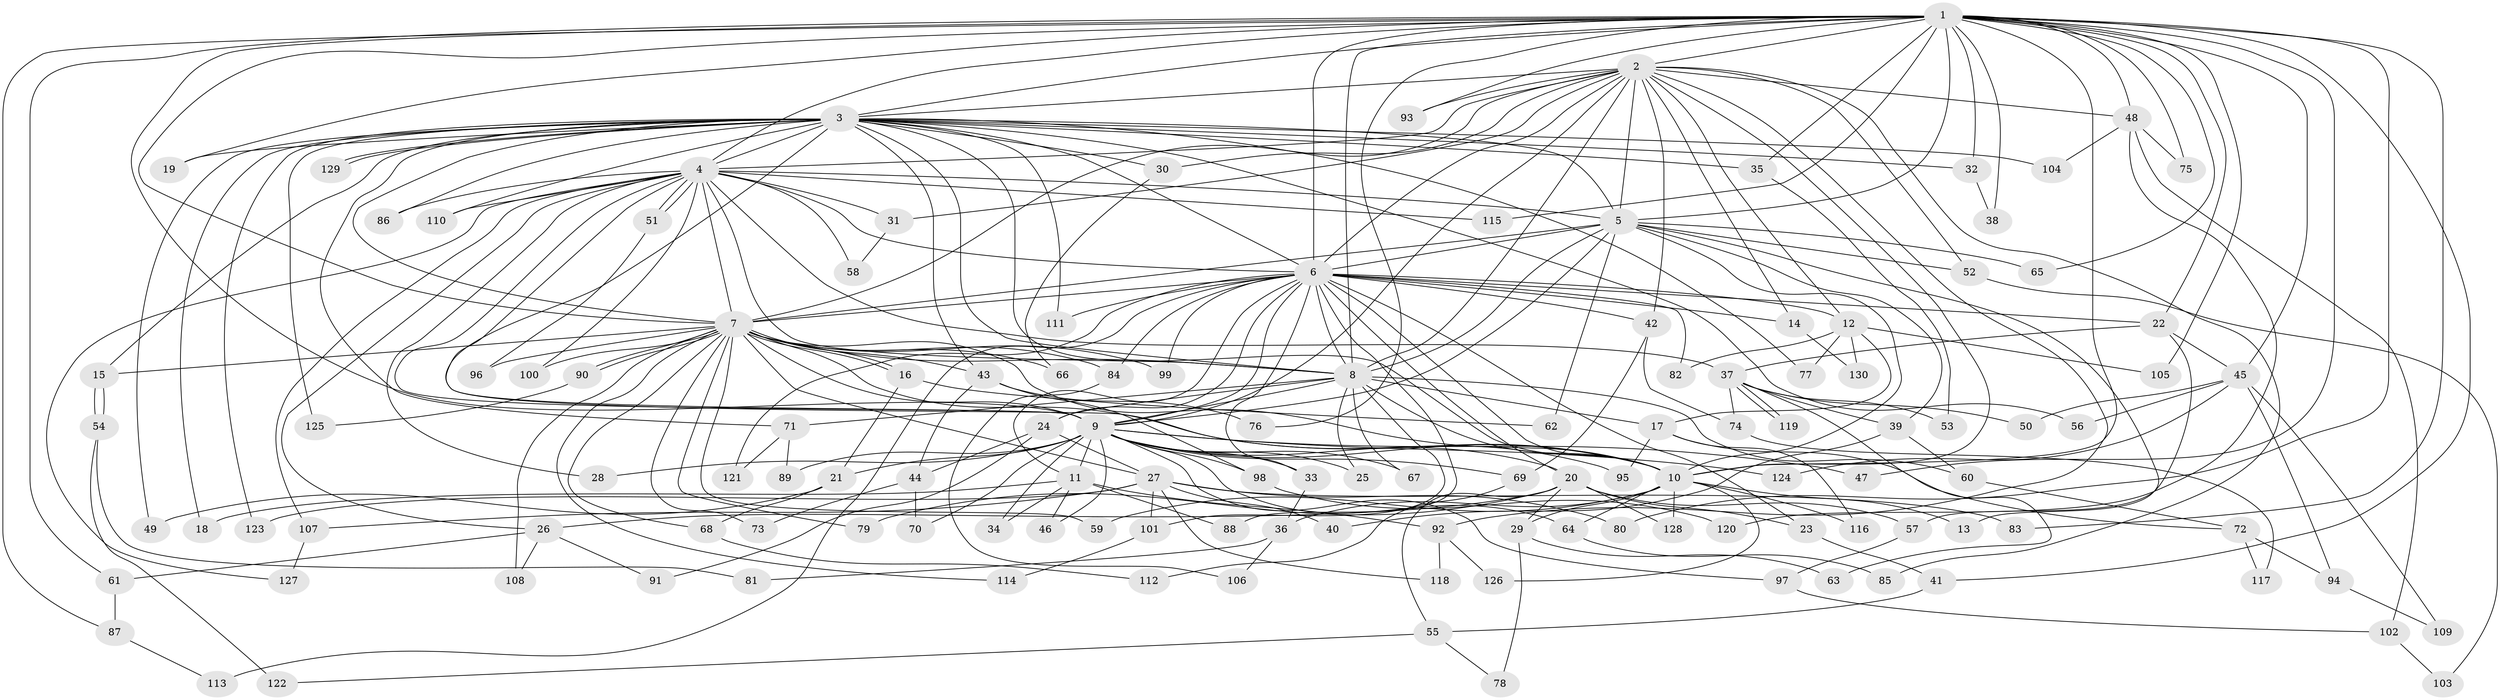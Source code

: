 // coarse degree distribution, {1: 0.25, 2: 0.5192307692307693, 3: 0.07692307692307693, 28: 0.019230769230769232, 18: 0.019230769230769232, 4: 0.057692307692307696, 5: 0.019230769230769232, 25: 0.019230769230769232, 13: 0.019230769230769232}
// Generated by graph-tools (version 1.1) at 2025/47/03/04/25 21:47:52]
// undirected, 130 vertices, 285 edges
graph export_dot {
graph [start="1"]
  node [color=gray90,style=filled];
  1;
  2;
  3;
  4;
  5;
  6;
  7;
  8;
  9;
  10;
  11;
  12;
  13;
  14;
  15;
  16;
  17;
  18;
  19;
  20;
  21;
  22;
  23;
  24;
  25;
  26;
  27;
  28;
  29;
  30;
  31;
  32;
  33;
  34;
  35;
  36;
  37;
  38;
  39;
  40;
  41;
  42;
  43;
  44;
  45;
  46;
  47;
  48;
  49;
  50;
  51;
  52;
  53;
  54;
  55;
  56;
  57;
  58;
  59;
  60;
  61;
  62;
  63;
  64;
  65;
  66;
  67;
  68;
  69;
  70;
  71;
  72;
  73;
  74;
  75;
  76;
  77;
  78;
  79;
  80;
  81;
  82;
  83;
  84;
  85;
  86;
  87;
  88;
  89;
  90;
  91;
  92;
  93;
  94;
  95;
  96;
  97;
  98;
  99;
  100;
  101;
  102;
  103;
  104;
  105;
  106;
  107;
  108;
  109;
  110;
  111;
  112;
  113;
  114;
  115;
  116;
  117;
  118;
  119;
  120;
  121;
  122;
  123;
  124;
  125;
  126;
  127;
  128;
  129;
  130;
  1 -- 2;
  1 -- 3;
  1 -- 4;
  1 -- 5;
  1 -- 6;
  1 -- 7;
  1 -- 8;
  1 -- 9;
  1 -- 10;
  1 -- 19;
  1 -- 22;
  1 -- 32;
  1 -- 35;
  1 -- 38;
  1 -- 41;
  1 -- 45;
  1 -- 47;
  1 -- 48;
  1 -- 61;
  1 -- 65;
  1 -- 75;
  1 -- 76;
  1 -- 80;
  1 -- 83;
  1 -- 87;
  1 -- 93;
  1 -- 105;
  1 -- 115;
  2 -- 3;
  2 -- 4;
  2 -- 5;
  2 -- 6;
  2 -- 7;
  2 -- 8;
  2 -- 9;
  2 -- 10;
  2 -- 12;
  2 -- 14;
  2 -- 30;
  2 -- 31;
  2 -- 42;
  2 -- 48;
  2 -- 52;
  2 -- 85;
  2 -- 92;
  2 -- 93;
  3 -- 4;
  3 -- 5;
  3 -- 6;
  3 -- 7;
  3 -- 8;
  3 -- 9;
  3 -- 10;
  3 -- 15;
  3 -- 18;
  3 -- 19;
  3 -- 30;
  3 -- 32;
  3 -- 35;
  3 -- 43;
  3 -- 49;
  3 -- 56;
  3 -- 71;
  3 -- 77;
  3 -- 86;
  3 -- 104;
  3 -- 110;
  3 -- 111;
  3 -- 123;
  3 -- 125;
  3 -- 129;
  3 -- 129;
  4 -- 5;
  4 -- 6;
  4 -- 7;
  4 -- 8;
  4 -- 9;
  4 -- 10;
  4 -- 26;
  4 -- 28;
  4 -- 31;
  4 -- 37;
  4 -- 51;
  4 -- 51;
  4 -- 58;
  4 -- 86;
  4 -- 100;
  4 -- 107;
  4 -- 110;
  4 -- 115;
  4 -- 127;
  5 -- 6;
  5 -- 7;
  5 -- 8;
  5 -- 9;
  5 -- 10;
  5 -- 13;
  5 -- 39;
  5 -- 52;
  5 -- 62;
  5 -- 65;
  6 -- 7;
  6 -- 8;
  6 -- 9;
  6 -- 10;
  6 -- 11;
  6 -- 12;
  6 -- 14;
  6 -- 20;
  6 -- 22;
  6 -- 23;
  6 -- 24;
  6 -- 33;
  6 -- 42;
  6 -- 82;
  6 -- 84;
  6 -- 88;
  6 -- 99;
  6 -- 111;
  6 -- 113;
  6 -- 121;
  7 -- 8;
  7 -- 9;
  7 -- 10;
  7 -- 15;
  7 -- 16;
  7 -- 16;
  7 -- 27;
  7 -- 43;
  7 -- 59;
  7 -- 66;
  7 -- 68;
  7 -- 73;
  7 -- 79;
  7 -- 84;
  7 -- 90;
  7 -- 90;
  7 -- 95;
  7 -- 96;
  7 -- 99;
  7 -- 100;
  7 -- 108;
  7 -- 114;
  8 -- 9;
  8 -- 10;
  8 -- 17;
  8 -- 24;
  8 -- 25;
  8 -- 60;
  8 -- 67;
  8 -- 71;
  8 -- 101;
  9 -- 10;
  9 -- 11;
  9 -- 20;
  9 -- 21;
  9 -- 25;
  9 -- 28;
  9 -- 33;
  9 -- 34;
  9 -- 46;
  9 -- 47;
  9 -- 64;
  9 -- 67;
  9 -- 69;
  9 -- 70;
  9 -- 89;
  9 -- 97;
  9 -- 98;
  9 -- 124;
  10 -- 13;
  10 -- 29;
  10 -- 36;
  10 -- 59;
  10 -- 64;
  10 -- 116;
  10 -- 126;
  10 -- 128;
  11 -- 18;
  11 -- 34;
  11 -- 46;
  11 -- 88;
  11 -- 92;
  12 -- 17;
  12 -- 77;
  12 -- 82;
  12 -- 105;
  12 -- 130;
  14 -- 130;
  15 -- 54;
  15 -- 54;
  16 -- 21;
  16 -- 62;
  17 -- 72;
  17 -- 95;
  17 -- 116;
  20 -- 23;
  20 -- 26;
  20 -- 29;
  20 -- 55;
  20 -- 57;
  20 -- 79;
  20 -- 128;
  21 -- 49;
  21 -- 68;
  22 -- 37;
  22 -- 45;
  22 -- 57;
  23 -- 41;
  24 -- 27;
  24 -- 44;
  24 -- 91;
  26 -- 61;
  26 -- 91;
  26 -- 108;
  27 -- 40;
  27 -- 80;
  27 -- 83;
  27 -- 101;
  27 -- 107;
  27 -- 118;
  27 -- 123;
  29 -- 63;
  29 -- 78;
  30 -- 66;
  31 -- 58;
  32 -- 38;
  33 -- 36;
  35 -- 53;
  36 -- 81;
  36 -- 106;
  37 -- 39;
  37 -- 50;
  37 -- 53;
  37 -- 63;
  37 -- 74;
  37 -- 119;
  37 -- 119;
  39 -- 40;
  39 -- 60;
  41 -- 55;
  42 -- 69;
  42 -- 74;
  43 -- 44;
  43 -- 76;
  43 -- 98;
  44 -- 70;
  44 -- 73;
  45 -- 50;
  45 -- 56;
  45 -- 94;
  45 -- 109;
  45 -- 124;
  48 -- 75;
  48 -- 102;
  48 -- 104;
  48 -- 120;
  51 -- 96;
  52 -- 103;
  54 -- 81;
  54 -- 122;
  55 -- 78;
  55 -- 122;
  57 -- 97;
  60 -- 72;
  61 -- 87;
  64 -- 85;
  68 -- 112;
  69 -- 112;
  71 -- 89;
  71 -- 121;
  72 -- 94;
  72 -- 117;
  74 -- 117;
  84 -- 106;
  87 -- 113;
  90 -- 125;
  92 -- 118;
  92 -- 126;
  94 -- 109;
  97 -- 102;
  98 -- 120;
  101 -- 114;
  102 -- 103;
  107 -- 127;
}
